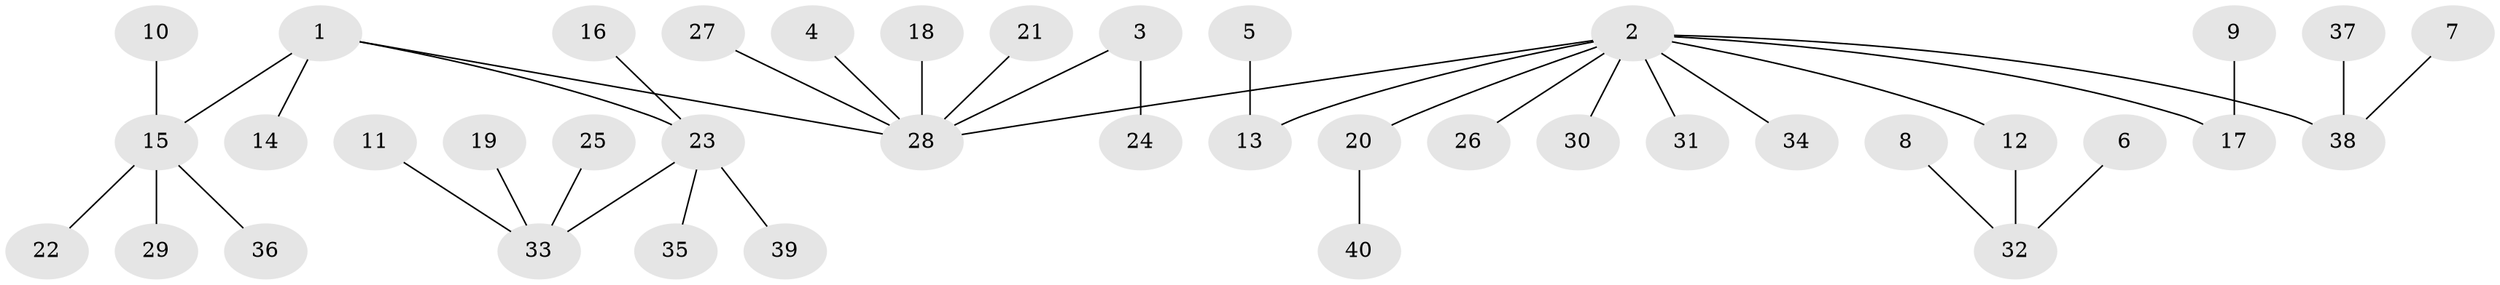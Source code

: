 // original degree distribution, {2: 0.2911392405063291, 8: 0.012658227848101266, 4: 0.05063291139240506, 7: 0.012658227848101266, 5: 0.0379746835443038, 3: 0.0759493670886076, 6: 0.012658227848101266, 1: 0.5063291139240507}
// Generated by graph-tools (version 1.1) at 2025/50/03/09/25 03:50:24]
// undirected, 40 vertices, 39 edges
graph export_dot {
graph [start="1"]
  node [color=gray90,style=filled];
  1;
  2;
  3;
  4;
  5;
  6;
  7;
  8;
  9;
  10;
  11;
  12;
  13;
  14;
  15;
  16;
  17;
  18;
  19;
  20;
  21;
  22;
  23;
  24;
  25;
  26;
  27;
  28;
  29;
  30;
  31;
  32;
  33;
  34;
  35;
  36;
  37;
  38;
  39;
  40;
  1 -- 14 [weight=1.0];
  1 -- 15 [weight=1.0];
  1 -- 23 [weight=1.0];
  1 -- 28 [weight=1.0];
  2 -- 12 [weight=1.0];
  2 -- 13 [weight=1.0];
  2 -- 17 [weight=1.0];
  2 -- 20 [weight=1.0];
  2 -- 26 [weight=1.0];
  2 -- 28 [weight=1.0];
  2 -- 30 [weight=1.0];
  2 -- 31 [weight=1.0];
  2 -- 34 [weight=1.0];
  2 -- 38 [weight=1.0];
  3 -- 24 [weight=1.0];
  3 -- 28 [weight=1.0];
  4 -- 28 [weight=1.0];
  5 -- 13 [weight=1.0];
  6 -- 32 [weight=1.0];
  7 -- 38 [weight=1.0];
  8 -- 32 [weight=1.0];
  9 -- 17 [weight=1.0];
  10 -- 15 [weight=1.0];
  11 -- 33 [weight=1.0];
  12 -- 32 [weight=1.0];
  15 -- 22 [weight=1.0];
  15 -- 29 [weight=1.0];
  15 -- 36 [weight=1.0];
  16 -- 23 [weight=1.0];
  18 -- 28 [weight=1.0];
  19 -- 33 [weight=1.0];
  20 -- 40 [weight=1.0];
  21 -- 28 [weight=1.0];
  23 -- 33 [weight=1.0];
  23 -- 35 [weight=1.0];
  23 -- 39 [weight=1.0];
  25 -- 33 [weight=1.0];
  27 -- 28 [weight=1.0];
  37 -- 38 [weight=1.0];
}
